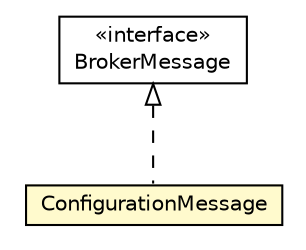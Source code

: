 #!/usr/local/bin/dot
#
# Class diagram 
# Generated by UMLGraph version R5_6-24-gf6e263 (http://www.umlgraph.org/)
#

digraph G {
	edge [fontname="Helvetica",fontsize=10,labelfontname="Helvetica",labelfontsize=10];
	node [fontname="Helvetica",fontsize=10,shape=plaintext];
	nodesep=0.25;
	ranksep=0.5;
	// org.universAAL.middleware.brokers.message.configuration.ConfigurationMessage
	c2930712 [label=<<table title="org.universAAL.middleware.brokers.message.configuration.ConfigurationMessage" border="0" cellborder="1" cellspacing="0" cellpadding="2" port="p" bgcolor="lemonChiffon" href="./ConfigurationMessage.html">
		<tr><td><table border="0" cellspacing="0" cellpadding="1">
<tr><td align="center" balign="center"> ConfigurationMessage </td></tr>
		</table></td></tr>
		</table>>, URL="./ConfigurationMessage.html", fontname="Helvetica", fontcolor="black", fontsize=10.0];
	// org.universAAL.middleware.brokers.message.BrokerMessage
	c2930714 [label=<<table title="org.universAAL.middleware.brokers.message.BrokerMessage" border="0" cellborder="1" cellspacing="0" cellpadding="2" port="p" href="../BrokerMessage.html">
		<tr><td><table border="0" cellspacing="0" cellpadding="1">
<tr><td align="center" balign="center"> &#171;interface&#187; </td></tr>
<tr><td align="center" balign="center"> BrokerMessage </td></tr>
		</table></td></tr>
		</table>>, URL="../BrokerMessage.html", fontname="Helvetica", fontcolor="black", fontsize=10.0];
	//org.universAAL.middleware.brokers.message.configuration.ConfigurationMessage implements org.universAAL.middleware.brokers.message.BrokerMessage
	c2930714:p -> c2930712:p [dir=back,arrowtail=empty,style=dashed];
}

